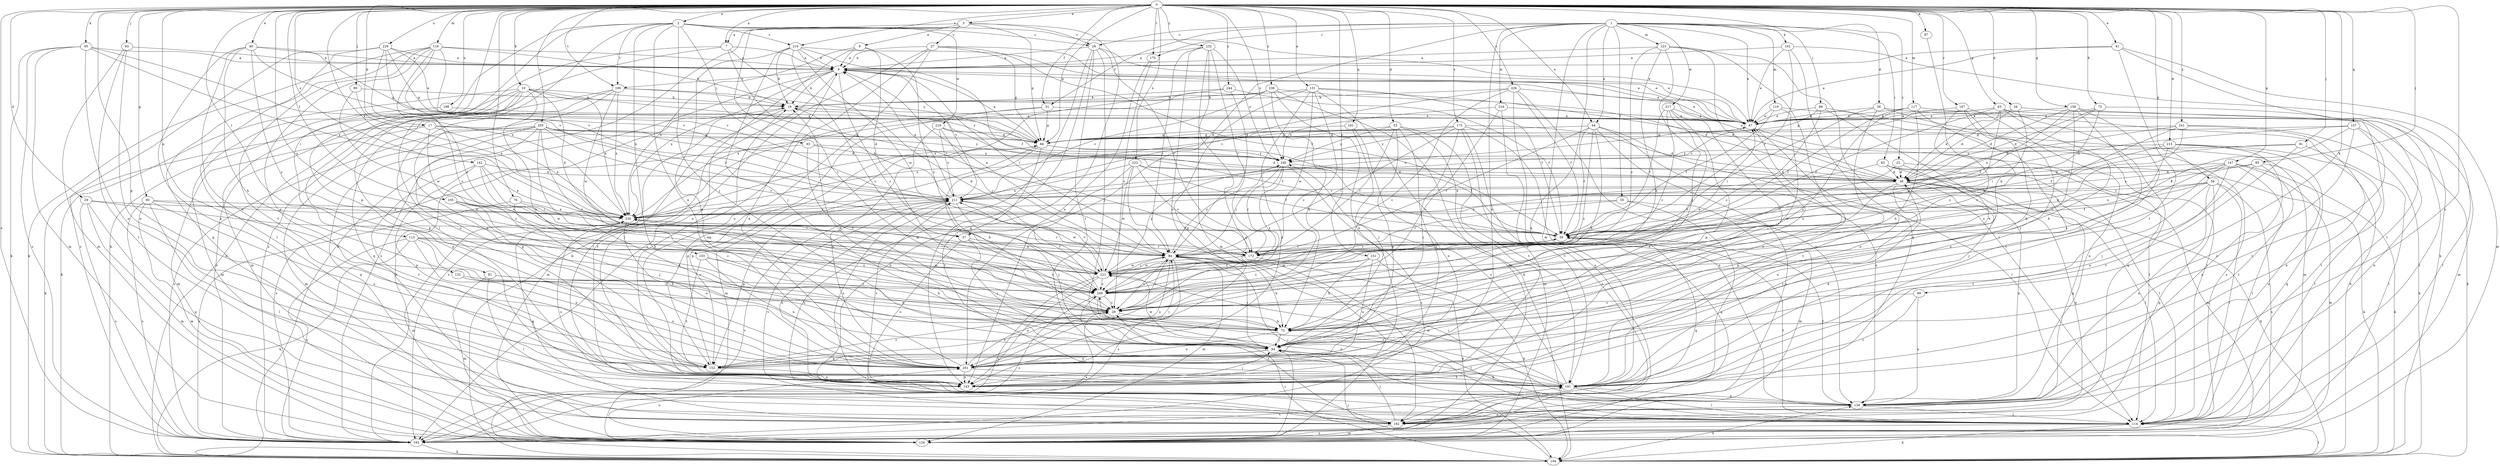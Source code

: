 strict digraph  {
0;
1;
2;
3;
7;
8;
9;
10;
17;
19;
22;
26;
27;
28;
29;
33;
34;
36;
37;
38;
40;
41;
44;
47;
51;
55;
56;
59;
60;
63;
66;
73;
75;
76;
81;
83;
84;
85;
89;
90;
91;
92;
93;
94;
95;
97;
99;
102;
103;
104;
105;
113;
114;
116;
117;
119;
123;
124;
131;
132;
134;
142;
143;
147;
151;
152;
157;
158;
161;
162;
167;
170;
172;
173;
182;
190;
191;
198;
201;
205;
210;
211;
215;
216;
217;
219;
221;
222;
226;
229;
230;
232;
236;
240;
241;
244;
249;
0 -> 2  [label=a];
0 -> 3  [label=a];
0 -> 7  [label=a];
0 -> 10  [label=b];
0 -> 17  [label=b];
0 -> 29  [label=d];
0 -> 33  [label=d];
0 -> 34  [label=d];
0 -> 40  [label=e];
0 -> 41  [label=e];
0 -> 44  [label=e];
0 -> 51  [label=f];
0 -> 59  [label=g];
0 -> 60  [label=g];
0 -> 63  [label=g];
0 -> 66  [label=g];
0 -> 73  [label=h];
0 -> 76  [label=i];
0 -> 81  [label=i];
0 -> 85  [label=j];
0 -> 89  [label=j];
0 -> 90  [label=j];
0 -> 91  [label=j];
0 -> 92  [label=j];
0 -> 95  [label=k];
0 -> 97  [label=k];
0 -> 99  [label=k];
0 -> 105  [label=l];
0 -> 113  [label=l];
0 -> 116  [label=m];
0 -> 117  [label=m];
0 -> 131  [label=n];
0 -> 132  [label=n];
0 -> 134  [label=n];
0 -> 142  [label=o];
0 -> 147  [label=p];
0 -> 151  [label=p];
0 -> 152  [label=p];
0 -> 157  [label=q];
0 -> 158  [label=q];
0 -> 161  [label=q];
0 -> 167  [label=r];
0 -> 170  [label=r];
0 -> 173  [label=s];
0 -> 182  [label=s];
0 -> 190  [label=t];
0 -> 198  [label=u];
0 -> 205  [label=v];
0 -> 210  [label=v];
0 -> 215  [label=w];
0 -> 222  [label=x];
0 -> 226  [label=x];
0 -> 229  [label=x];
0 -> 230  [label=x];
0 -> 232  [label=y];
0 -> 236  [label=y];
0 -> 240  [label=y];
0 -> 241  [label=z];
0 -> 244  [label=z];
0 -> 249  [label=z];
1 -> 22  [label=c];
1 -> 26  [label=c];
1 -> 36  [label=d];
1 -> 37  [label=d];
1 -> 44  [label=e];
1 -> 47  [label=e];
1 -> 51  [label=f];
1 -> 55  [label=f];
1 -> 83  [label=i];
1 -> 102  [label=k];
1 -> 119  [label=m];
1 -> 123  [label=m];
1 -> 124  [label=m];
1 -> 143  [label=o];
1 -> 162  [label=q];
1 -> 170  [label=r];
1 -> 216  [label=w];
1 -> 217  [label=w];
2 -> 26  [label=c];
2 -> 47  [label=e];
2 -> 93  [label=j];
2 -> 94  [label=j];
2 -> 103  [label=k];
2 -> 104  [label=k];
2 -> 114  [label=l];
2 -> 152  [label=p];
2 -> 190  [label=t];
2 -> 201  [label=u];
2 -> 210  [label=v];
2 -> 219  [label=w];
3 -> 7  [label=a];
3 -> 8  [label=a];
3 -> 26  [label=c];
3 -> 27  [label=c];
3 -> 28  [label=c];
3 -> 66  [label=g];
3 -> 104  [label=k];
3 -> 162  [label=q];
7 -> 9  [label=a];
7 -> 104  [label=k];
7 -> 172  [label=r];
7 -> 182  [label=s];
7 -> 240  [label=y];
8 -> 9  [label=a];
8 -> 37  [label=d];
8 -> 143  [label=o];
8 -> 230  [label=x];
8 -> 249  [label=z];
9 -> 19  [label=b];
9 -> 47  [label=e];
9 -> 84  [label=i];
9 -> 114  [label=l];
9 -> 182  [label=s];
9 -> 190  [label=t];
9 -> 211  [label=v];
9 -> 230  [label=x];
9 -> 249  [label=z];
10 -> 19  [label=b];
10 -> 37  [label=d];
10 -> 66  [label=g];
10 -> 75  [label=h];
10 -> 104  [label=k];
10 -> 124  [label=m];
10 -> 134  [label=n];
10 -> 152  [label=p];
10 -> 201  [label=u];
10 -> 230  [label=x];
17 -> 28  [label=c];
17 -> 66  [label=g];
17 -> 104  [label=k];
17 -> 124  [label=m];
17 -> 230  [label=x];
17 -> 240  [label=y];
19 -> 47  [label=e];
19 -> 124  [label=m];
19 -> 191  [label=t];
22 -> 38  [label=d];
22 -> 104  [label=k];
22 -> 152  [label=p];
22 -> 172  [label=r];
26 -> 9  [label=a];
26 -> 47  [label=e];
26 -> 94  [label=j];
26 -> 143  [label=o];
26 -> 162  [label=q];
26 -> 172  [label=r];
26 -> 191  [label=t];
27 -> 9  [label=a];
27 -> 47  [label=e];
27 -> 56  [label=f];
27 -> 66  [label=g];
27 -> 104  [label=k];
27 -> 143  [label=o];
27 -> 182  [label=s];
28 -> 75  [label=h];
28 -> 84  [label=i];
28 -> 182  [label=s];
28 -> 230  [label=x];
29 -> 84  [label=i];
29 -> 124  [label=m];
29 -> 162  [label=q];
29 -> 182  [label=s];
29 -> 230  [label=x];
33 -> 66  [label=g];
33 -> 124  [label=m];
33 -> 152  [label=p];
33 -> 172  [label=r];
33 -> 191  [label=t];
33 -> 201  [label=u];
33 -> 240  [label=y];
34 -> 38  [label=d];
34 -> 47  [label=e];
34 -> 84  [label=i];
34 -> 114  [label=l];
36 -> 47  [label=e];
36 -> 84  [label=i];
36 -> 104  [label=k];
36 -> 124  [label=m];
36 -> 143  [label=o];
37 -> 28  [label=c];
37 -> 84  [label=i];
37 -> 94  [label=j];
37 -> 143  [label=o];
38 -> 9  [label=a];
38 -> 28  [label=c];
38 -> 104  [label=k];
38 -> 114  [label=l];
38 -> 134  [label=n];
38 -> 162  [label=q];
38 -> 191  [label=t];
38 -> 201  [label=u];
38 -> 211  [label=v];
40 -> 9  [label=a];
40 -> 66  [label=g];
40 -> 75  [label=h];
40 -> 143  [label=o];
40 -> 201  [label=u];
40 -> 211  [label=v];
40 -> 249  [label=z];
41 -> 9  [label=a];
41 -> 47  [label=e];
41 -> 114  [label=l];
41 -> 124  [label=m];
41 -> 191  [label=t];
44 -> 28  [label=c];
44 -> 56  [label=f];
44 -> 66  [label=g];
44 -> 75  [label=h];
44 -> 114  [label=l];
44 -> 134  [label=n];
44 -> 172  [label=r];
44 -> 182  [label=s];
47 -> 66  [label=g];
47 -> 114  [label=l];
47 -> 191  [label=t];
51 -> 47  [label=e];
51 -> 66  [label=g];
51 -> 152  [label=p];
51 -> 182  [label=s];
55 -> 124  [label=m];
55 -> 162  [label=q];
55 -> 172  [label=r];
55 -> 230  [label=x];
56 -> 84  [label=i];
56 -> 162  [label=q];
56 -> 172  [label=r];
59 -> 56  [label=f];
59 -> 114  [label=l];
59 -> 134  [label=n];
59 -> 162  [label=q];
59 -> 182  [label=s];
59 -> 191  [label=t];
59 -> 211  [label=v];
59 -> 230  [label=x];
60 -> 56  [label=f];
60 -> 114  [label=l];
60 -> 124  [label=m];
60 -> 182  [label=s];
60 -> 201  [label=u];
60 -> 230  [label=x];
63 -> 38  [label=d];
63 -> 47  [label=e];
63 -> 56  [label=f];
63 -> 75  [label=h];
63 -> 124  [label=m];
63 -> 162  [label=q];
63 -> 211  [label=v];
63 -> 221  [label=w];
66 -> 9  [label=a];
66 -> 56  [label=f];
66 -> 75  [label=h];
66 -> 124  [label=m];
66 -> 152  [label=p];
66 -> 191  [label=t];
66 -> 240  [label=y];
73 -> 38  [label=d];
73 -> 47  [label=e];
73 -> 56  [label=f];
73 -> 114  [label=l];
73 -> 221  [label=w];
75 -> 94  [label=j];
75 -> 201  [label=u];
76 -> 84  [label=i];
76 -> 94  [label=j];
76 -> 182  [label=s];
76 -> 230  [label=x];
81 -> 75  [label=h];
81 -> 114  [label=l];
81 -> 124  [label=m];
81 -> 249  [label=z];
83 -> 38  [label=d];
83 -> 114  [label=l];
83 -> 124  [label=m];
83 -> 162  [label=q];
83 -> 230  [label=x];
84 -> 9  [label=a];
84 -> 19  [label=b];
84 -> 28  [label=c];
84 -> 75  [label=h];
84 -> 124  [label=m];
84 -> 182  [label=s];
84 -> 201  [label=u];
84 -> 221  [label=w];
84 -> 240  [label=y];
85 -> 38  [label=d];
85 -> 94  [label=j];
85 -> 134  [label=n];
85 -> 191  [label=t];
85 -> 211  [label=v];
89 -> 47  [label=e];
89 -> 66  [label=g];
89 -> 75  [label=h];
89 -> 114  [label=l];
89 -> 249  [label=z];
90 -> 19  [label=b];
90 -> 221  [label=w];
90 -> 230  [label=x];
91 -> 114  [label=l];
91 -> 172  [label=r];
91 -> 191  [label=t];
91 -> 240  [label=y];
92 -> 9  [label=a];
92 -> 114  [label=l];
92 -> 124  [label=m];
92 -> 143  [label=o];
93 -> 28  [label=c];
93 -> 38  [label=d];
93 -> 182  [label=s];
93 -> 240  [label=y];
94 -> 19  [label=b];
94 -> 84  [label=i];
94 -> 152  [label=p];
94 -> 191  [label=t];
94 -> 201  [label=u];
94 -> 221  [label=w];
95 -> 9  [label=a];
95 -> 104  [label=k];
95 -> 124  [label=m];
95 -> 143  [label=o];
95 -> 182  [label=s];
95 -> 211  [label=v];
95 -> 230  [label=x];
97 -> 75  [label=h];
99 -> 28  [label=c];
99 -> 134  [label=n];
99 -> 191  [label=t];
102 -> 9  [label=a];
102 -> 47  [label=e];
102 -> 56  [label=f];
102 -> 104  [label=k];
102 -> 162  [label=q];
103 -> 75  [label=h];
103 -> 191  [label=t];
103 -> 201  [label=u];
103 -> 221  [label=w];
104 -> 28  [label=c];
104 -> 94  [label=j];
104 -> 114  [label=l];
104 -> 134  [label=n];
104 -> 211  [label=v];
105 -> 28  [label=c];
105 -> 75  [label=h];
105 -> 221  [label=w];
105 -> 230  [label=x];
113 -> 28  [label=c];
113 -> 75  [label=h];
113 -> 104  [label=k];
113 -> 172  [label=r];
113 -> 182  [label=s];
113 -> 201  [label=u];
113 -> 249  [label=z];
114 -> 56  [label=f];
114 -> 75  [label=h];
114 -> 84  [label=i];
114 -> 104  [label=k];
114 -> 182  [label=s];
116 -> 9  [label=a];
116 -> 19  [label=b];
116 -> 28  [label=c];
116 -> 104  [label=k];
116 -> 152  [label=p];
116 -> 162  [label=q];
116 -> 191  [label=t];
116 -> 211  [label=v];
116 -> 249  [label=z];
117 -> 28  [label=c];
117 -> 47  [label=e];
117 -> 56  [label=f];
117 -> 75  [label=h];
117 -> 104  [label=k];
117 -> 143  [label=o];
119 -> 47  [label=e];
119 -> 56  [label=f];
119 -> 75  [label=h];
119 -> 182  [label=s];
123 -> 9  [label=a];
123 -> 75  [label=h];
123 -> 94  [label=j];
123 -> 114  [label=l];
123 -> 143  [label=o];
123 -> 191  [label=t];
123 -> 249  [label=z];
124 -> 94  [label=j];
124 -> 201  [label=u];
131 -> 19  [label=b];
131 -> 28  [label=c];
131 -> 38  [label=d];
131 -> 56  [label=f];
131 -> 104  [label=k];
131 -> 143  [label=o];
131 -> 152  [label=p];
131 -> 221  [label=w];
132 -> 75  [label=h];
132 -> 201  [label=u];
132 -> 249  [label=z];
134 -> 56  [label=f];
134 -> 84  [label=i];
134 -> 114  [label=l];
134 -> 162  [label=q];
134 -> 230  [label=x];
142 -> 38  [label=d];
142 -> 84  [label=i];
142 -> 152  [label=p];
142 -> 191  [label=t];
142 -> 221  [label=w];
142 -> 230  [label=x];
143 -> 94  [label=j];
143 -> 211  [label=v];
147 -> 38  [label=d];
147 -> 94  [label=j];
147 -> 104  [label=k];
147 -> 114  [label=l];
147 -> 124  [label=m];
147 -> 201  [label=u];
147 -> 211  [label=v];
147 -> 249  [label=z];
151 -> 75  [label=h];
151 -> 104  [label=k];
151 -> 201  [label=u];
151 -> 221  [label=w];
151 -> 249  [label=z];
152 -> 28  [label=c];
152 -> 66  [label=g];
152 -> 143  [label=o];
157 -> 38  [label=d];
157 -> 56  [label=f];
157 -> 66  [label=g];
157 -> 134  [label=n];
157 -> 143  [label=o];
157 -> 191  [label=t];
158 -> 28  [label=c];
158 -> 38  [label=d];
158 -> 47  [label=e];
158 -> 94  [label=j];
158 -> 114  [label=l];
158 -> 191  [label=t];
158 -> 230  [label=x];
161 -> 66  [label=g];
161 -> 94  [label=j];
161 -> 143  [label=o];
162 -> 94  [label=j];
162 -> 124  [label=m];
162 -> 211  [label=v];
162 -> 249  [label=z];
167 -> 47  [label=e];
167 -> 75  [label=h];
167 -> 94  [label=j];
167 -> 134  [label=n];
167 -> 249  [label=z];
170 -> 28  [label=c];
170 -> 201  [label=u];
172 -> 104  [label=k];
172 -> 221  [label=w];
173 -> 38  [label=d];
173 -> 66  [label=g];
173 -> 84  [label=i];
173 -> 94  [label=j];
173 -> 134  [label=n];
173 -> 182  [label=s];
173 -> 191  [label=t];
173 -> 230  [label=x];
173 -> 240  [label=y];
182 -> 19  [label=b];
182 -> 104  [label=k];
182 -> 191  [label=t];
190 -> 19  [label=b];
190 -> 162  [label=q];
190 -> 182  [label=s];
190 -> 201  [label=u];
190 -> 221  [label=w];
190 -> 230  [label=x];
190 -> 240  [label=y];
191 -> 19  [label=b];
191 -> 38  [label=d];
191 -> 114  [label=l];
191 -> 134  [label=n];
191 -> 221  [label=w];
191 -> 240  [label=y];
191 -> 249  [label=z];
198 -> 47  [label=e];
198 -> 124  [label=m];
201 -> 9  [label=a];
201 -> 28  [label=c];
201 -> 47  [label=e];
201 -> 84  [label=i];
201 -> 143  [label=o];
201 -> 191  [label=t];
205 -> 38  [label=d];
205 -> 66  [label=g];
205 -> 94  [label=j];
205 -> 124  [label=m];
205 -> 152  [label=p];
205 -> 162  [label=q];
205 -> 172  [label=r];
205 -> 182  [label=s];
205 -> 211  [label=v];
205 -> 249  [label=z];
210 -> 9  [label=a];
210 -> 19  [label=b];
210 -> 28  [label=c];
210 -> 47  [label=e];
210 -> 56  [label=f];
210 -> 94  [label=j];
210 -> 201  [label=u];
210 -> 221  [label=w];
211 -> 9  [label=a];
211 -> 19  [label=b];
211 -> 47  [label=e];
211 -> 94  [label=j];
211 -> 134  [label=n];
211 -> 143  [label=o];
211 -> 152  [label=p];
211 -> 221  [label=w];
211 -> 230  [label=x];
215 -> 114  [label=l];
215 -> 134  [label=n];
215 -> 162  [label=q];
215 -> 211  [label=v];
215 -> 240  [label=y];
215 -> 249  [label=z];
216 -> 28  [label=c];
216 -> 47  [label=e];
216 -> 143  [label=o];
216 -> 240  [label=y];
217 -> 28  [label=c];
217 -> 47  [label=e];
217 -> 56  [label=f];
217 -> 94  [label=j];
217 -> 152  [label=p];
217 -> 249  [label=z];
219 -> 56  [label=f];
219 -> 66  [label=g];
219 -> 84  [label=i];
219 -> 201  [label=u];
219 -> 211  [label=v];
221 -> 84  [label=i];
221 -> 143  [label=o];
221 -> 182  [label=s];
221 -> 211  [label=v];
221 -> 230  [label=x];
221 -> 240  [label=y];
221 -> 249  [label=z];
222 -> 38  [label=d];
222 -> 56  [label=f];
222 -> 84  [label=i];
222 -> 143  [label=o];
222 -> 172  [label=r];
222 -> 221  [label=w];
222 -> 230  [label=x];
226 -> 19  [label=b];
226 -> 28  [label=c];
226 -> 47  [label=e];
226 -> 56  [label=f];
226 -> 134  [label=n];
226 -> 182  [label=s];
226 -> 211  [label=v];
229 -> 9  [label=a];
229 -> 47  [label=e];
229 -> 66  [label=g];
229 -> 114  [label=l];
229 -> 182  [label=s];
229 -> 211  [label=v];
229 -> 230  [label=x];
230 -> 56  [label=f];
230 -> 124  [label=m];
230 -> 162  [label=q];
230 -> 172  [label=r];
230 -> 201  [label=u];
232 -> 9  [label=a];
232 -> 84  [label=i];
232 -> 124  [label=m];
232 -> 162  [label=q];
232 -> 172  [label=r];
232 -> 201  [label=u];
232 -> 240  [label=y];
236 -> 19  [label=b];
236 -> 38  [label=d];
236 -> 75  [label=h];
236 -> 124  [label=m];
236 -> 201  [label=u];
236 -> 211  [label=v];
236 -> 230  [label=x];
240 -> 38  [label=d];
240 -> 84  [label=i];
240 -> 172  [label=r];
240 -> 182  [label=s];
240 -> 249  [label=z];
241 -> 38  [label=d];
241 -> 56  [label=f];
241 -> 66  [label=g];
241 -> 104  [label=k];
241 -> 134  [label=n];
241 -> 221  [label=w];
244 -> 19  [label=b];
244 -> 56  [label=f];
244 -> 84  [label=i];
244 -> 230  [label=x];
249 -> 28  [label=c];
249 -> 47  [label=e];
249 -> 56  [label=f];
249 -> 134  [label=n];
249 -> 182  [label=s];
249 -> 211  [label=v];
}
